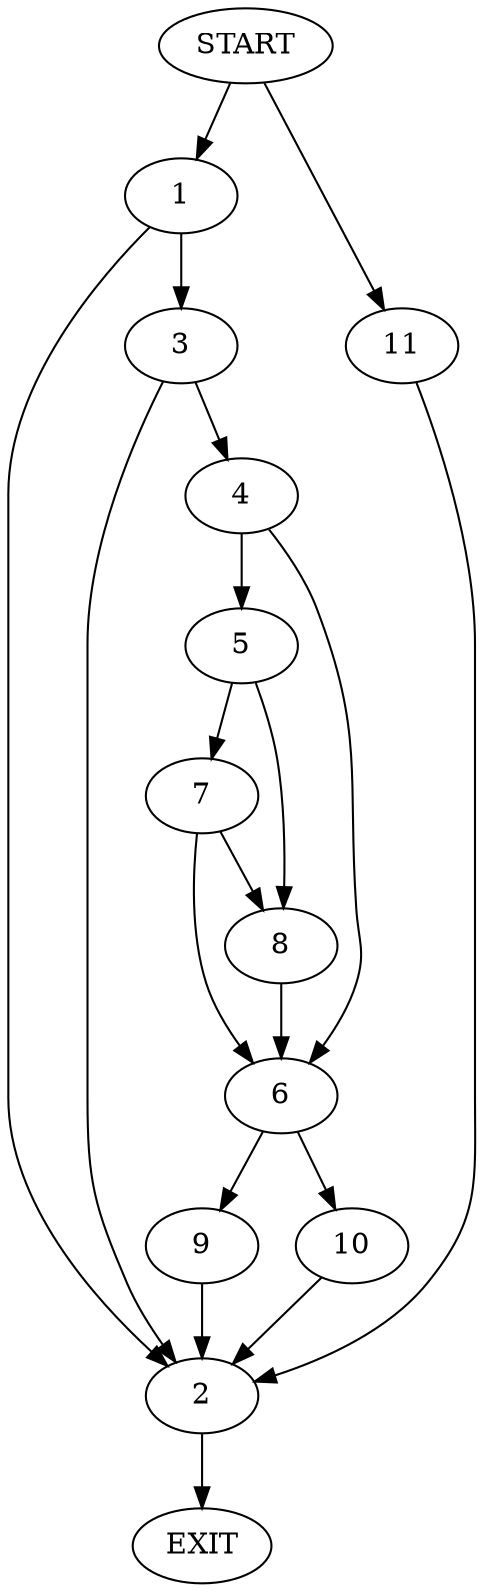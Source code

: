 digraph {
0 [label="START"]
12 [label="EXIT"]
0 -> 1
1 -> 2
1 -> 3
3 -> 2
3 -> 4
2 -> 12
4 -> 5
4 -> 6
5 -> 7
5 -> 8
6 -> 9
6 -> 10
7 -> 6
7 -> 8
8 -> 6
10 -> 2
9 -> 2
0 -> 11
11 -> 2
}

